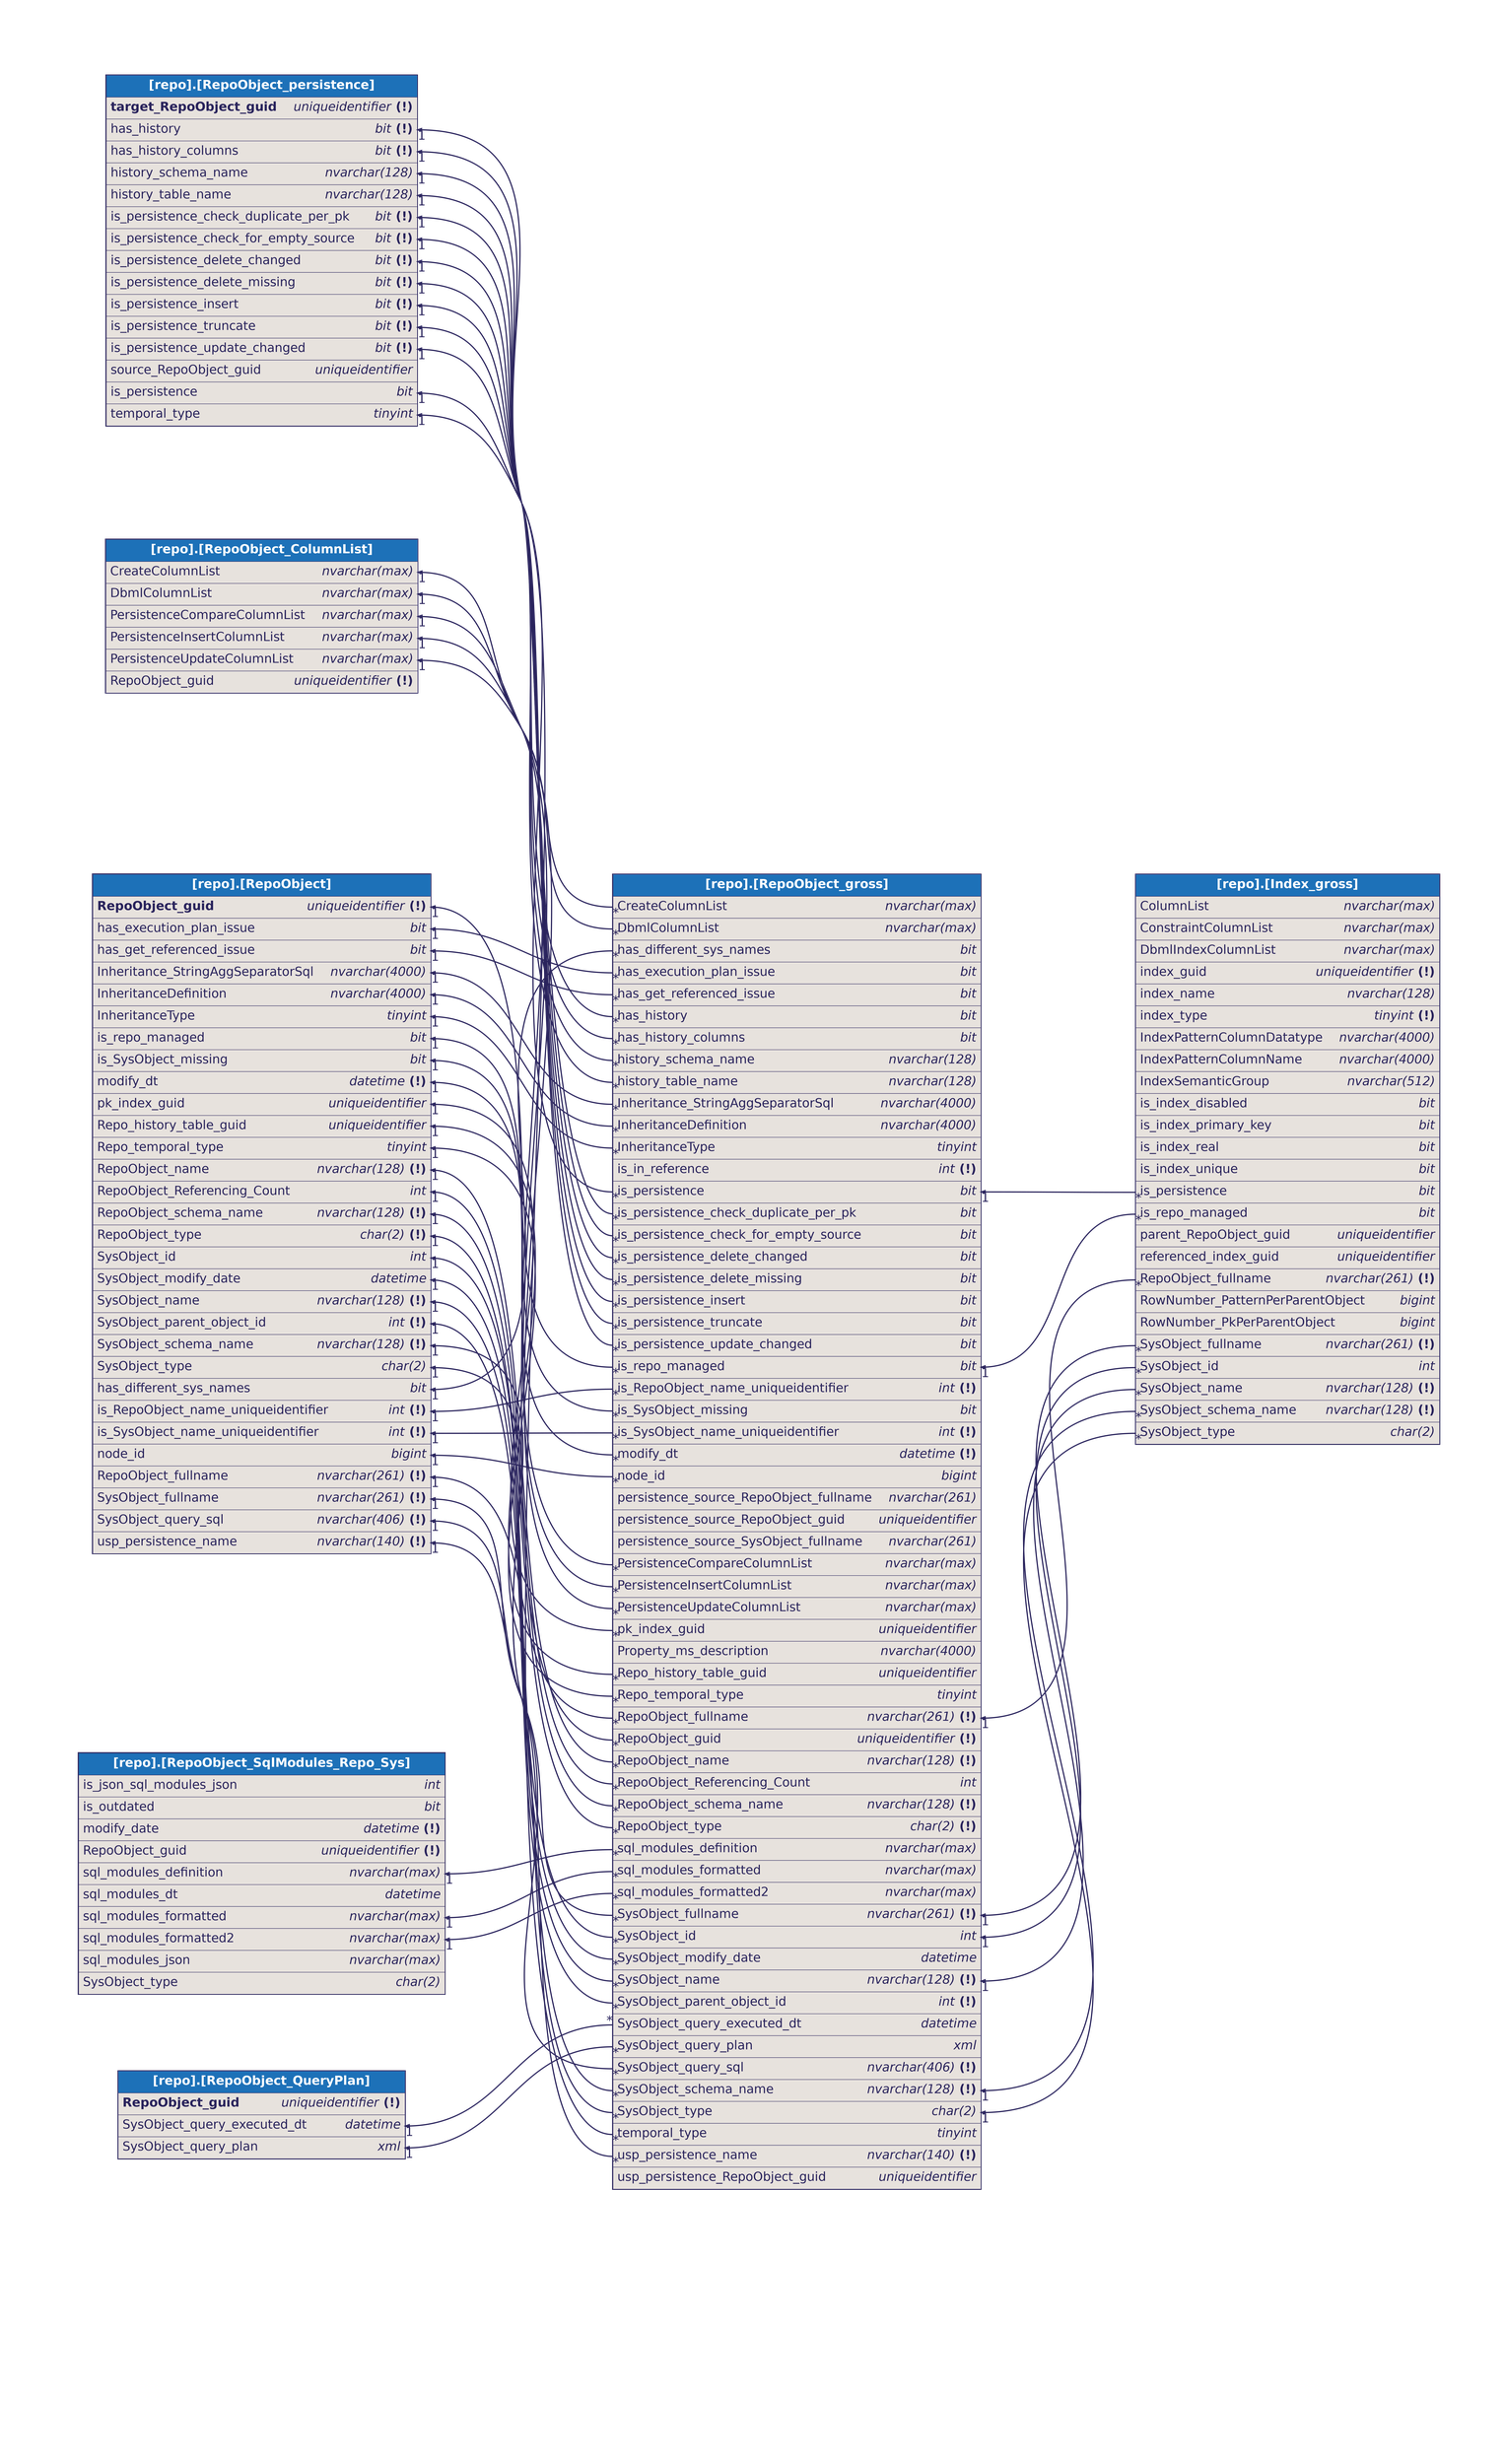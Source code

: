 digraph dbml {
      rankdir=RL;
      graph [fontname="helvetica", fontsize=32, fontcolor="#29235c", bgcolor="transparent"];
      node [penwidth=0, margin=0, fontname="helvetica", fontsize=32, fontcolor="#29235c"];
      edge [fontname="helvetica", fontsize=32, fontcolor="#29235c", color="#29235c"];

      
      
      
      "[repo].[Index_gross]" [id="[repo].[Index_gross]";label=<<TABLE BORDER="2" COLOR="#29235c" CELLBORDER="1" CELLSPACING="0" CELLPADDING="10" >
      <TR><TD PORT="f0" WIDTH="150" BGCOLOR="#1d71b8"><font color="#ffffff"><B>       [repo].[Index_gross]       </B></font></TD></TR>
<TR><TD ALIGN="left" PORT="f1" BGCOLOR="#e7e2dd">
      <TABLE CELLPADDING="0" CELLSPACING="0" BORDER="0">
        <TR>
          <TD ALIGN="LEFT">ColumnList<FONT>    </FONT></TD>
          <TD ALIGN="RIGHT"><font><i>nvarchar(max)</i></font></TD>
        </TR>
      </TABLE>
    </TD></TR>
<TR><TD ALIGN="left" PORT="f2" BGCOLOR="#e7e2dd">
      <TABLE CELLPADDING="0" CELLSPACING="0" BORDER="0">
        <TR>
          <TD ALIGN="LEFT">ConstraintColumnList<FONT>    </FONT></TD>
          <TD ALIGN="RIGHT"><font><i>nvarchar(max)</i></font></TD>
        </TR>
      </TABLE>
    </TD></TR>
<TR><TD ALIGN="left" PORT="f3" BGCOLOR="#e7e2dd">
      <TABLE CELLPADDING="0" CELLSPACING="0" BORDER="0">
        <TR>
          <TD ALIGN="LEFT">DbmlIndexColumnList<FONT>    </FONT></TD>
          <TD ALIGN="RIGHT"><font><i>nvarchar(max)</i></font></TD>
        </TR>
      </TABLE>
    </TD></TR>
<TR><TD ALIGN="left" PORT="f4" BGCOLOR="#e7e2dd">
      <TABLE CELLPADDING="0" CELLSPACING="0" BORDER="0">
        <TR>
          <TD ALIGN="LEFT">index_guid<FONT>    </FONT></TD>
          <TD ALIGN="RIGHT"><font><i>uniqueidentifier</i> <b>(!)</b></font></TD>
        </TR>
      </TABLE>
    </TD></TR>
<TR><TD ALIGN="left" PORT="f5" BGCOLOR="#e7e2dd">
      <TABLE CELLPADDING="0" CELLSPACING="0" BORDER="0">
        <TR>
          <TD ALIGN="LEFT">index_name<FONT>    </FONT></TD>
          <TD ALIGN="RIGHT"><font><i>nvarchar(128)</i></font></TD>
        </TR>
      </TABLE>
    </TD></TR>
<TR><TD ALIGN="left" PORT="f6" BGCOLOR="#e7e2dd">
      <TABLE CELLPADDING="0" CELLSPACING="0" BORDER="0">
        <TR>
          <TD ALIGN="LEFT">index_type<FONT>    </FONT></TD>
          <TD ALIGN="RIGHT"><font><i>tinyint</i> <b>(!)</b></font></TD>
        </TR>
      </TABLE>
    </TD></TR>
<TR><TD ALIGN="left" PORT="f7" BGCOLOR="#e7e2dd">
      <TABLE CELLPADDING="0" CELLSPACING="0" BORDER="0">
        <TR>
          <TD ALIGN="LEFT">IndexPatternColumnDatatype<FONT>    </FONT></TD>
          <TD ALIGN="RIGHT"><font><i>nvarchar(4000)</i></font></TD>
        </TR>
      </TABLE>
    </TD></TR>
<TR><TD ALIGN="left" PORT="f8" BGCOLOR="#e7e2dd">
      <TABLE CELLPADDING="0" CELLSPACING="0" BORDER="0">
        <TR>
          <TD ALIGN="LEFT">IndexPatternColumnName<FONT>    </FONT></TD>
          <TD ALIGN="RIGHT"><font><i>nvarchar(4000)</i></font></TD>
        </TR>
      </TABLE>
    </TD></TR>
<TR><TD ALIGN="left" PORT="f9" BGCOLOR="#e7e2dd">
      <TABLE CELLPADDING="0" CELLSPACING="0" BORDER="0">
        <TR>
          <TD ALIGN="LEFT">IndexSemanticGroup<FONT>    </FONT></TD>
          <TD ALIGN="RIGHT"><font><i>nvarchar(512)</i></font></TD>
        </TR>
      </TABLE>
    </TD></TR>
<TR><TD ALIGN="left" PORT="f10" BGCOLOR="#e7e2dd">
      <TABLE CELLPADDING="0" CELLSPACING="0" BORDER="0">
        <TR>
          <TD ALIGN="LEFT">is_index_disabled<FONT>    </FONT></TD>
          <TD ALIGN="RIGHT"><font><i>bit</i></font></TD>
        </TR>
      </TABLE>
    </TD></TR>
<TR><TD ALIGN="left" PORT="f11" BGCOLOR="#e7e2dd">
      <TABLE CELLPADDING="0" CELLSPACING="0" BORDER="0">
        <TR>
          <TD ALIGN="LEFT">is_index_primary_key<FONT>    </FONT></TD>
          <TD ALIGN="RIGHT"><font><i>bit</i></font></TD>
        </TR>
      </TABLE>
    </TD></TR>
<TR><TD ALIGN="left" PORT="f12" BGCOLOR="#e7e2dd">
      <TABLE CELLPADDING="0" CELLSPACING="0" BORDER="0">
        <TR>
          <TD ALIGN="LEFT">is_index_real<FONT>    </FONT></TD>
          <TD ALIGN="RIGHT"><font><i>bit</i></font></TD>
        </TR>
      </TABLE>
    </TD></TR>
<TR><TD ALIGN="left" PORT="f13" BGCOLOR="#e7e2dd">
      <TABLE CELLPADDING="0" CELLSPACING="0" BORDER="0">
        <TR>
          <TD ALIGN="LEFT">is_index_unique<FONT>    </FONT></TD>
          <TD ALIGN="RIGHT"><font><i>bit</i></font></TD>
        </TR>
      </TABLE>
    </TD></TR>
<TR><TD ALIGN="left" PORT="f14" BGCOLOR="#e7e2dd">
      <TABLE CELLPADDING="0" CELLSPACING="0" BORDER="0">
        <TR>
          <TD ALIGN="LEFT">is_persistence<FONT>    </FONT></TD>
          <TD ALIGN="RIGHT"><font><i>bit</i></font></TD>
        </TR>
      </TABLE>
    </TD></TR>
<TR><TD ALIGN="left" PORT="f15" BGCOLOR="#e7e2dd">
      <TABLE CELLPADDING="0" CELLSPACING="0" BORDER="0">
        <TR>
          <TD ALIGN="LEFT">is_repo_managed<FONT>    </FONT></TD>
          <TD ALIGN="RIGHT"><font><i>bit</i></font></TD>
        </TR>
      </TABLE>
    </TD></TR>
<TR><TD ALIGN="left" PORT="f16" BGCOLOR="#e7e2dd">
      <TABLE CELLPADDING="0" CELLSPACING="0" BORDER="0">
        <TR>
          <TD ALIGN="LEFT">parent_RepoObject_guid<FONT>    </FONT></TD>
          <TD ALIGN="RIGHT"><font><i>uniqueidentifier</i></font></TD>
        </TR>
      </TABLE>
    </TD></TR>
<TR><TD ALIGN="left" PORT="f17" BGCOLOR="#e7e2dd">
      <TABLE CELLPADDING="0" CELLSPACING="0" BORDER="0">
        <TR>
          <TD ALIGN="LEFT">referenced_index_guid<FONT>    </FONT></TD>
          <TD ALIGN="RIGHT"><font><i>uniqueidentifier</i></font></TD>
        </TR>
      </TABLE>
    </TD></TR>
<TR><TD ALIGN="left" PORT="f18" BGCOLOR="#e7e2dd">
      <TABLE CELLPADDING="0" CELLSPACING="0" BORDER="0">
        <TR>
          <TD ALIGN="LEFT">RepoObject_fullname<FONT>    </FONT></TD>
          <TD ALIGN="RIGHT"><font><i>nvarchar(261)</i> <b>(!)</b></font></TD>
        </TR>
      </TABLE>
    </TD></TR>
<TR><TD ALIGN="left" PORT="f19" BGCOLOR="#e7e2dd">
      <TABLE CELLPADDING="0" CELLSPACING="0" BORDER="0">
        <TR>
          <TD ALIGN="LEFT">RowNumber_PatternPerParentObject<FONT>    </FONT></TD>
          <TD ALIGN="RIGHT"><font><i>bigint</i></font></TD>
        </TR>
      </TABLE>
    </TD></TR>
<TR><TD ALIGN="left" PORT="f20" BGCOLOR="#e7e2dd">
      <TABLE CELLPADDING="0" CELLSPACING="0" BORDER="0">
        <TR>
          <TD ALIGN="LEFT">RowNumber_PkPerParentObject<FONT>    </FONT></TD>
          <TD ALIGN="RIGHT"><font><i>bigint</i></font></TD>
        </TR>
      </TABLE>
    </TD></TR>
<TR><TD ALIGN="left" PORT="f21" BGCOLOR="#e7e2dd">
      <TABLE CELLPADDING="0" CELLSPACING="0" BORDER="0">
        <TR>
          <TD ALIGN="LEFT">SysObject_fullname<FONT>    </FONT></TD>
          <TD ALIGN="RIGHT"><font><i>nvarchar(261)</i> <b>(!)</b></font></TD>
        </TR>
      </TABLE>
    </TD></TR>
<TR><TD ALIGN="left" PORT="f22" BGCOLOR="#e7e2dd">
      <TABLE CELLPADDING="0" CELLSPACING="0" BORDER="0">
        <TR>
          <TD ALIGN="LEFT">SysObject_id<FONT>    </FONT></TD>
          <TD ALIGN="RIGHT"><font><i>int</i></font></TD>
        </TR>
      </TABLE>
    </TD></TR>
<TR><TD ALIGN="left" PORT="f23" BGCOLOR="#e7e2dd">
      <TABLE CELLPADDING="0" CELLSPACING="0" BORDER="0">
        <TR>
          <TD ALIGN="LEFT">SysObject_name<FONT>    </FONT></TD>
          <TD ALIGN="RIGHT"><font><i>nvarchar(128)</i> <b>(!)</b></font></TD>
        </TR>
      </TABLE>
    </TD></TR>
<TR><TD ALIGN="left" PORT="f24" BGCOLOR="#e7e2dd">
      <TABLE CELLPADDING="0" CELLSPACING="0" BORDER="0">
        <TR>
          <TD ALIGN="LEFT">SysObject_schema_name<FONT>    </FONT></TD>
          <TD ALIGN="RIGHT"><font><i>nvarchar(128)</i> <b>(!)</b></font></TD>
        </TR>
      </TABLE>
    </TD></TR>
<TR><TD ALIGN="left" PORT="f25" BGCOLOR="#e7e2dd">
      <TABLE CELLPADDING="0" CELLSPACING="0" BORDER="0">
        <TR>
          <TD ALIGN="LEFT">SysObject_type<FONT>    </FONT></TD>
          <TD ALIGN="RIGHT"><font><i>char(2)</i></font></TD>
        </TR>
      </TABLE>
    </TD></TR>
    </TABLE>>];
"[repo].[RepoObject]" [id="[repo].[RepoObject]";label=<<TABLE BORDER="2" COLOR="#29235c" CELLBORDER="1" CELLSPACING="0" CELLPADDING="10" >
      <TR><TD PORT="f0" WIDTH="150" BGCOLOR="#1d71b8"><font color="#ffffff"><B>       [repo].[RepoObject]       </B></font></TD></TR>
<TR><TD ALIGN="left" PORT="f1" BGCOLOR="#e7e2dd">
      <TABLE CELLPADDING="0" CELLSPACING="0" BORDER="0">
        <TR>
          <TD ALIGN="LEFT"><b>RepoObject_guid</b><FONT>    </FONT></TD>
          <TD ALIGN="RIGHT"><font><i>uniqueidentifier</i> <b>(!)</b></font></TD>
        </TR>
      </TABLE>
    </TD></TR>
<TR><TD ALIGN="left" PORT="f2" BGCOLOR="#e7e2dd">
      <TABLE CELLPADDING="0" CELLSPACING="0" BORDER="0">
        <TR>
          <TD ALIGN="LEFT">has_execution_plan_issue<FONT>    </FONT></TD>
          <TD ALIGN="RIGHT"><font><i>bit</i></font></TD>
        </TR>
      </TABLE>
    </TD></TR>
<TR><TD ALIGN="left" PORT="f3" BGCOLOR="#e7e2dd">
      <TABLE CELLPADDING="0" CELLSPACING="0" BORDER="0">
        <TR>
          <TD ALIGN="LEFT">has_get_referenced_issue<FONT>    </FONT></TD>
          <TD ALIGN="RIGHT"><font><i>bit</i></font></TD>
        </TR>
      </TABLE>
    </TD></TR>
<TR><TD ALIGN="left" PORT="f4" BGCOLOR="#e7e2dd">
      <TABLE CELLPADDING="0" CELLSPACING="0" BORDER="0">
        <TR>
          <TD ALIGN="LEFT">Inheritance_StringAggSeparatorSql<FONT>    </FONT></TD>
          <TD ALIGN="RIGHT"><font><i>nvarchar(4000)</i></font></TD>
        </TR>
      </TABLE>
    </TD></TR>
<TR><TD ALIGN="left" PORT="f5" BGCOLOR="#e7e2dd">
      <TABLE CELLPADDING="0" CELLSPACING="0" BORDER="0">
        <TR>
          <TD ALIGN="LEFT">InheritanceDefinition<FONT>    </FONT></TD>
          <TD ALIGN="RIGHT"><font><i>nvarchar(4000)</i></font></TD>
        </TR>
      </TABLE>
    </TD></TR>
<TR><TD ALIGN="left" PORT="f6" BGCOLOR="#e7e2dd">
      <TABLE CELLPADDING="0" CELLSPACING="0" BORDER="0">
        <TR>
          <TD ALIGN="LEFT">InheritanceType<FONT>    </FONT></TD>
          <TD ALIGN="RIGHT"><font><i>tinyint</i></font></TD>
        </TR>
      </TABLE>
    </TD></TR>
<TR><TD ALIGN="left" PORT="f7" BGCOLOR="#e7e2dd">
      <TABLE CELLPADDING="0" CELLSPACING="0" BORDER="0">
        <TR>
          <TD ALIGN="LEFT">is_repo_managed<FONT>    </FONT></TD>
          <TD ALIGN="RIGHT"><font><i>bit</i></font></TD>
        </TR>
      </TABLE>
    </TD></TR>
<TR><TD ALIGN="left" PORT="f8" BGCOLOR="#e7e2dd">
      <TABLE CELLPADDING="0" CELLSPACING="0" BORDER="0">
        <TR>
          <TD ALIGN="LEFT">is_SysObject_missing<FONT>    </FONT></TD>
          <TD ALIGN="RIGHT"><font><i>bit</i></font></TD>
        </TR>
      </TABLE>
    </TD></TR>
<TR><TD ALIGN="left" PORT="f9" BGCOLOR="#e7e2dd">
      <TABLE CELLPADDING="0" CELLSPACING="0" BORDER="0">
        <TR>
          <TD ALIGN="LEFT">modify_dt<FONT>    </FONT></TD>
          <TD ALIGN="RIGHT"><font><i>datetime</i> <b>(!)</b></font></TD>
        </TR>
      </TABLE>
    </TD></TR>
<TR><TD ALIGN="left" PORT="f10" BGCOLOR="#e7e2dd">
      <TABLE CELLPADDING="0" CELLSPACING="0" BORDER="0">
        <TR>
          <TD ALIGN="LEFT">pk_index_guid<FONT>    </FONT></TD>
          <TD ALIGN="RIGHT"><font><i>uniqueidentifier</i></font></TD>
        </TR>
      </TABLE>
    </TD></TR>
<TR><TD ALIGN="left" PORT="f11" BGCOLOR="#e7e2dd">
      <TABLE CELLPADDING="0" CELLSPACING="0" BORDER="0">
        <TR>
          <TD ALIGN="LEFT">Repo_history_table_guid<FONT>    </FONT></TD>
          <TD ALIGN="RIGHT"><font><i>uniqueidentifier</i></font></TD>
        </TR>
      </TABLE>
    </TD></TR>
<TR><TD ALIGN="left" PORT="f12" BGCOLOR="#e7e2dd">
      <TABLE CELLPADDING="0" CELLSPACING="0" BORDER="0">
        <TR>
          <TD ALIGN="LEFT">Repo_temporal_type<FONT>    </FONT></TD>
          <TD ALIGN="RIGHT"><font><i>tinyint</i></font></TD>
        </TR>
      </TABLE>
    </TD></TR>
<TR><TD ALIGN="left" PORT="f13" BGCOLOR="#e7e2dd">
      <TABLE CELLPADDING="0" CELLSPACING="0" BORDER="0">
        <TR>
          <TD ALIGN="LEFT">RepoObject_name<FONT>    </FONT></TD>
          <TD ALIGN="RIGHT"><font><i>nvarchar(128)</i> <b>(!)</b></font></TD>
        </TR>
      </TABLE>
    </TD></TR>
<TR><TD ALIGN="left" PORT="f14" BGCOLOR="#e7e2dd">
      <TABLE CELLPADDING="0" CELLSPACING="0" BORDER="0">
        <TR>
          <TD ALIGN="LEFT">RepoObject_Referencing_Count<FONT>    </FONT></TD>
          <TD ALIGN="RIGHT"><font><i>int</i></font></TD>
        </TR>
      </TABLE>
    </TD></TR>
<TR><TD ALIGN="left" PORT="f15" BGCOLOR="#e7e2dd">
      <TABLE CELLPADDING="0" CELLSPACING="0" BORDER="0">
        <TR>
          <TD ALIGN="LEFT">RepoObject_schema_name<FONT>    </FONT></TD>
          <TD ALIGN="RIGHT"><font><i>nvarchar(128)</i> <b>(!)</b></font></TD>
        </TR>
      </TABLE>
    </TD></TR>
<TR><TD ALIGN="left" PORT="f16" BGCOLOR="#e7e2dd">
      <TABLE CELLPADDING="0" CELLSPACING="0" BORDER="0">
        <TR>
          <TD ALIGN="LEFT">RepoObject_type<FONT>    </FONT></TD>
          <TD ALIGN="RIGHT"><font><i>char(2)</i> <b>(!)</b></font></TD>
        </TR>
      </TABLE>
    </TD></TR>
<TR><TD ALIGN="left" PORT="f17" BGCOLOR="#e7e2dd">
      <TABLE CELLPADDING="0" CELLSPACING="0" BORDER="0">
        <TR>
          <TD ALIGN="LEFT">SysObject_id<FONT>    </FONT></TD>
          <TD ALIGN="RIGHT"><font><i>int</i></font></TD>
        </TR>
      </TABLE>
    </TD></TR>
<TR><TD ALIGN="left" PORT="f18" BGCOLOR="#e7e2dd">
      <TABLE CELLPADDING="0" CELLSPACING="0" BORDER="0">
        <TR>
          <TD ALIGN="LEFT">SysObject_modify_date<FONT>    </FONT></TD>
          <TD ALIGN="RIGHT"><font><i>datetime</i></font></TD>
        </TR>
      </TABLE>
    </TD></TR>
<TR><TD ALIGN="left" PORT="f19" BGCOLOR="#e7e2dd">
      <TABLE CELLPADDING="0" CELLSPACING="0" BORDER="0">
        <TR>
          <TD ALIGN="LEFT">SysObject_name<FONT>    </FONT></TD>
          <TD ALIGN="RIGHT"><font><i>nvarchar(128)</i> <b>(!)</b></font></TD>
        </TR>
      </TABLE>
    </TD></TR>
<TR><TD ALIGN="left" PORT="f20" BGCOLOR="#e7e2dd">
      <TABLE CELLPADDING="0" CELLSPACING="0" BORDER="0">
        <TR>
          <TD ALIGN="LEFT">SysObject_parent_object_id<FONT>    </FONT></TD>
          <TD ALIGN="RIGHT"><font><i>int</i> <b>(!)</b></font></TD>
        </TR>
      </TABLE>
    </TD></TR>
<TR><TD ALIGN="left" PORT="f21" BGCOLOR="#e7e2dd">
      <TABLE CELLPADDING="0" CELLSPACING="0" BORDER="0">
        <TR>
          <TD ALIGN="LEFT">SysObject_schema_name<FONT>    </FONT></TD>
          <TD ALIGN="RIGHT"><font><i>nvarchar(128)</i> <b>(!)</b></font></TD>
        </TR>
      </TABLE>
    </TD></TR>
<TR><TD ALIGN="left" PORT="f22" BGCOLOR="#e7e2dd">
      <TABLE CELLPADDING="0" CELLSPACING="0" BORDER="0">
        <TR>
          <TD ALIGN="LEFT">SysObject_type<FONT>    </FONT></TD>
          <TD ALIGN="RIGHT"><font><i>char(2)</i></font></TD>
        </TR>
      </TABLE>
    </TD></TR>
<TR><TD ALIGN="left" PORT="f23" BGCOLOR="#e7e2dd">
      <TABLE CELLPADDING="0" CELLSPACING="0" BORDER="0">
        <TR>
          <TD ALIGN="LEFT">has_different_sys_names<FONT>    </FONT></TD>
          <TD ALIGN="RIGHT"><font><i>bit</i></font></TD>
        </TR>
      </TABLE>
    </TD></TR>
<TR><TD ALIGN="left" PORT="f24" BGCOLOR="#e7e2dd">
      <TABLE CELLPADDING="0" CELLSPACING="0" BORDER="0">
        <TR>
          <TD ALIGN="LEFT">is_RepoObject_name_uniqueidentifier<FONT>    </FONT></TD>
          <TD ALIGN="RIGHT"><font><i>int</i> <b>(!)</b></font></TD>
        </TR>
      </TABLE>
    </TD></TR>
<TR><TD ALIGN="left" PORT="f25" BGCOLOR="#e7e2dd">
      <TABLE CELLPADDING="0" CELLSPACING="0" BORDER="0">
        <TR>
          <TD ALIGN="LEFT">is_SysObject_name_uniqueidentifier<FONT>    </FONT></TD>
          <TD ALIGN="RIGHT"><font><i>int</i> <b>(!)</b></font></TD>
        </TR>
      </TABLE>
    </TD></TR>
<TR><TD ALIGN="left" PORT="f26" BGCOLOR="#e7e2dd">
      <TABLE CELLPADDING="0" CELLSPACING="0" BORDER="0">
        <TR>
          <TD ALIGN="LEFT">node_id<FONT>    </FONT></TD>
          <TD ALIGN="RIGHT"><font><i>bigint</i></font></TD>
        </TR>
      </TABLE>
    </TD></TR>
<TR><TD ALIGN="left" PORT="f27" BGCOLOR="#e7e2dd">
      <TABLE CELLPADDING="0" CELLSPACING="0" BORDER="0">
        <TR>
          <TD ALIGN="LEFT">RepoObject_fullname<FONT>    </FONT></TD>
          <TD ALIGN="RIGHT"><font><i>nvarchar(261)</i> <b>(!)</b></font></TD>
        </TR>
      </TABLE>
    </TD></TR>
<TR><TD ALIGN="left" PORT="f28" BGCOLOR="#e7e2dd">
      <TABLE CELLPADDING="0" CELLSPACING="0" BORDER="0">
        <TR>
          <TD ALIGN="LEFT">SysObject_fullname<FONT>    </FONT></TD>
          <TD ALIGN="RIGHT"><font><i>nvarchar(261)</i> <b>(!)</b></font></TD>
        </TR>
      </TABLE>
    </TD></TR>
<TR><TD ALIGN="left" PORT="f29" BGCOLOR="#e7e2dd">
      <TABLE CELLPADDING="0" CELLSPACING="0" BORDER="0">
        <TR>
          <TD ALIGN="LEFT">SysObject_query_sql<FONT>    </FONT></TD>
          <TD ALIGN="RIGHT"><font><i>nvarchar(406)</i> <b>(!)</b></font></TD>
        </TR>
      </TABLE>
    </TD></TR>
<TR><TD ALIGN="left" PORT="f30" BGCOLOR="#e7e2dd">
      <TABLE CELLPADDING="0" CELLSPACING="0" BORDER="0">
        <TR>
          <TD ALIGN="LEFT">usp_persistence_name<FONT>    </FONT></TD>
          <TD ALIGN="RIGHT"><font><i>nvarchar(140)</i> <b>(!)</b></font></TD>
        </TR>
      </TABLE>
    </TD></TR>
    </TABLE>>];
"[repo].[RepoObject_ColumnList]" [id="[repo].[RepoObject_ColumnList]";label=<<TABLE BORDER="2" COLOR="#29235c" CELLBORDER="1" CELLSPACING="0" CELLPADDING="10" >
      <TR><TD PORT="f0" WIDTH="150" BGCOLOR="#1d71b8"><font color="#ffffff"><B>       [repo].[RepoObject_ColumnList]       </B></font></TD></TR>
<TR><TD ALIGN="left" PORT="f1" BGCOLOR="#e7e2dd">
      <TABLE CELLPADDING="0" CELLSPACING="0" BORDER="0">
        <TR>
          <TD ALIGN="LEFT">CreateColumnList<FONT>    </FONT></TD>
          <TD ALIGN="RIGHT"><font><i>nvarchar(max)</i></font></TD>
        </TR>
      </TABLE>
    </TD></TR>
<TR><TD ALIGN="left" PORT="f2" BGCOLOR="#e7e2dd">
      <TABLE CELLPADDING="0" CELLSPACING="0" BORDER="0">
        <TR>
          <TD ALIGN="LEFT">DbmlColumnList<FONT>    </FONT></TD>
          <TD ALIGN="RIGHT"><font><i>nvarchar(max)</i></font></TD>
        </TR>
      </TABLE>
    </TD></TR>
<TR><TD ALIGN="left" PORT="f3" BGCOLOR="#e7e2dd">
      <TABLE CELLPADDING="0" CELLSPACING="0" BORDER="0">
        <TR>
          <TD ALIGN="LEFT">PersistenceCompareColumnList<FONT>    </FONT></TD>
          <TD ALIGN="RIGHT"><font><i>nvarchar(max)</i></font></TD>
        </TR>
      </TABLE>
    </TD></TR>
<TR><TD ALIGN="left" PORT="f4" BGCOLOR="#e7e2dd">
      <TABLE CELLPADDING="0" CELLSPACING="0" BORDER="0">
        <TR>
          <TD ALIGN="LEFT">PersistenceInsertColumnList<FONT>    </FONT></TD>
          <TD ALIGN="RIGHT"><font><i>nvarchar(max)</i></font></TD>
        </TR>
      </TABLE>
    </TD></TR>
<TR><TD ALIGN="left" PORT="f5" BGCOLOR="#e7e2dd">
      <TABLE CELLPADDING="0" CELLSPACING="0" BORDER="0">
        <TR>
          <TD ALIGN="LEFT">PersistenceUpdateColumnList<FONT>    </FONT></TD>
          <TD ALIGN="RIGHT"><font><i>nvarchar(max)</i></font></TD>
        </TR>
      </TABLE>
    </TD></TR>
<TR><TD ALIGN="left" PORT="f6" BGCOLOR="#e7e2dd">
      <TABLE CELLPADDING="0" CELLSPACING="0" BORDER="0">
        <TR>
          <TD ALIGN="LEFT">RepoObject_guid<FONT>    </FONT></TD>
          <TD ALIGN="RIGHT"><font><i>uniqueidentifier</i> <b>(!)</b></font></TD>
        </TR>
      </TABLE>
    </TD></TR>
    </TABLE>>];
"[repo].[RepoObject_gross]" [id="[repo].[RepoObject_gross]";label=<<TABLE BORDER="2" COLOR="#29235c" CELLBORDER="1" CELLSPACING="0" CELLPADDING="10" >
      <TR><TD PORT="f0" WIDTH="150" BGCOLOR="#1d71b8"><font color="#ffffff"><B>       [repo].[RepoObject_gross]       </B></font></TD></TR>
<TR><TD ALIGN="left" PORT="f1" BGCOLOR="#e7e2dd">
      <TABLE CELLPADDING="0" CELLSPACING="0" BORDER="0">
        <TR>
          <TD ALIGN="LEFT">CreateColumnList<FONT>    </FONT></TD>
          <TD ALIGN="RIGHT"><font><i>nvarchar(max)</i></font></TD>
        </TR>
      </TABLE>
    </TD></TR>
<TR><TD ALIGN="left" PORT="f2" BGCOLOR="#e7e2dd">
      <TABLE CELLPADDING="0" CELLSPACING="0" BORDER="0">
        <TR>
          <TD ALIGN="LEFT">DbmlColumnList<FONT>    </FONT></TD>
          <TD ALIGN="RIGHT"><font><i>nvarchar(max)</i></font></TD>
        </TR>
      </TABLE>
    </TD></TR>
<TR><TD ALIGN="left" PORT="f3" BGCOLOR="#e7e2dd">
      <TABLE CELLPADDING="0" CELLSPACING="0" BORDER="0">
        <TR>
          <TD ALIGN="LEFT">has_different_sys_names<FONT>    </FONT></TD>
          <TD ALIGN="RIGHT"><font><i>bit</i></font></TD>
        </TR>
      </TABLE>
    </TD></TR>
<TR><TD ALIGN="left" PORT="f4" BGCOLOR="#e7e2dd">
      <TABLE CELLPADDING="0" CELLSPACING="0" BORDER="0">
        <TR>
          <TD ALIGN="LEFT">has_execution_plan_issue<FONT>    </FONT></TD>
          <TD ALIGN="RIGHT"><font><i>bit</i></font></TD>
        </TR>
      </TABLE>
    </TD></TR>
<TR><TD ALIGN="left" PORT="f5" BGCOLOR="#e7e2dd">
      <TABLE CELLPADDING="0" CELLSPACING="0" BORDER="0">
        <TR>
          <TD ALIGN="LEFT">has_get_referenced_issue<FONT>    </FONT></TD>
          <TD ALIGN="RIGHT"><font><i>bit</i></font></TD>
        </TR>
      </TABLE>
    </TD></TR>
<TR><TD ALIGN="left" PORT="f6" BGCOLOR="#e7e2dd">
      <TABLE CELLPADDING="0" CELLSPACING="0" BORDER="0">
        <TR>
          <TD ALIGN="LEFT">has_history<FONT>    </FONT></TD>
          <TD ALIGN="RIGHT"><font><i>bit</i></font></TD>
        </TR>
      </TABLE>
    </TD></TR>
<TR><TD ALIGN="left" PORT="f7" BGCOLOR="#e7e2dd">
      <TABLE CELLPADDING="0" CELLSPACING="0" BORDER="0">
        <TR>
          <TD ALIGN="LEFT">has_history_columns<FONT>    </FONT></TD>
          <TD ALIGN="RIGHT"><font><i>bit</i></font></TD>
        </TR>
      </TABLE>
    </TD></TR>
<TR><TD ALIGN="left" PORT="f8" BGCOLOR="#e7e2dd">
      <TABLE CELLPADDING="0" CELLSPACING="0" BORDER="0">
        <TR>
          <TD ALIGN="LEFT">history_schema_name<FONT>    </FONT></TD>
          <TD ALIGN="RIGHT"><font><i>nvarchar(128)</i></font></TD>
        </TR>
      </TABLE>
    </TD></TR>
<TR><TD ALIGN="left" PORT="f9" BGCOLOR="#e7e2dd">
      <TABLE CELLPADDING="0" CELLSPACING="0" BORDER="0">
        <TR>
          <TD ALIGN="LEFT">history_table_name<FONT>    </FONT></TD>
          <TD ALIGN="RIGHT"><font><i>nvarchar(128)</i></font></TD>
        </TR>
      </TABLE>
    </TD></TR>
<TR><TD ALIGN="left" PORT="f10" BGCOLOR="#e7e2dd">
      <TABLE CELLPADDING="0" CELLSPACING="0" BORDER="0">
        <TR>
          <TD ALIGN="LEFT">Inheritance_StringAggSeparatorSql<FONT>    </FONT></TD>
          <TD ALIGN="RIGHT"><font><i>nvarchar(4000)</i></font></TD>
        </TR>
      </TABLE>
    </TD></TR>
<TR><TD ALIGN="left" PORT="f11" BGCOLOR="#e7e2dd">
      <TABLE CELLPADDING="0" CELLSPACING="0" BORDER="0">
        <TR>
          <TD ALIGN="LEFT">InheritanceDefinition<FONT>    </FONT></TD>
          <TD ALIGN="RIGHT"><font><i>nvarchar(4000)</i></font></TD>
        </TR>
      </TABLE>
    </TD></TR>
<TR><TD ALIGN="left" PORT="f12" BGCOLOR="#e7e2dd">
      <TABLE CELLPADDING="0" CELLSPACING="0" BORDER="0">
        <TR>
          <TD ALIGN="LEFT">InheritanceType<FONT>    </FONT></TD>
          <TD ALIGN="RIGHT"><font><i>tinyint</i></font></TD>
        </TR>
      </TABLE>
    </TD></TR>
<TR><TD ALIGN="left" PORT="f13" BGCOLOR="#e7e2dd">
      <TABLE CELLPADDING="0" CELLSPACING="0" BORDER="0">
        <TR>
          <TD ALIGN="LEFT">is_in_reference<FONT>    </FONT></TD>
          <TD ALIGN="RIGHT"><font><i>int</i> <b>(!)</b></font></TD>
        </TR>
      </TABLE>
    </TD></TR>
<TR><TD ALIGN="left" PORT="f14" BGCOLOR="#e7e2dd">
      <TABLE CELLPADDING="0" CELLSPACING="0" BORDER="0">
        <TR>
          <TD ALIGN="LEFT">is_persistence<FONT>    </FONT></TD>
          <TD ALIGN="RIGHT"><font><i>bit</i></font></TD>
        </TR>
      </TABLE>
    </TD></TR>
<TR><TD ALIGN="left" PORT="f15" BGCOLOR="#e7e2dd">
      <TABLE CELLPADDING="0" CELLSPACING="0" BORDER="0">
        <TR>
          <TD ALIGN="LEFT">is_persistence_check_duplicate_per_pk<FONT>    </FONT></TD>
          <TD ALIGN="RIGHT"><font><i>bit</i></font></TD>
        </TR>
      </TABLE>
    </TD></TR>
<TR><TD ALIGN="left" PORT="f16" BGCOLOR="#e7e2dd">
      <TABLE CELLPADDING="0" CELLSPACING="0" BORDER="0">
        <TR>
          <TD ALIGN="LEFT">is_persistence_check_for_empty_source<FONT>    </FONT></TD>
          <TD ALIGN="RIGHT"><font><i>bit</i></font></TD>
        </TR>
      </TABLE>
    </TD></TR>
<TR><TD ALIGN="left" PORT="f17" BGCOLOR="#e7e2dd">
      <TABLE CELLPADDING="0" CELLSPACING="0" BORDER="0">
        <TR>
          <TD ALIGN="LEFT">is_persistence_delete_changed<FONT>    </FONT></TD>
          <TD ALIGN="RIGHT"><font><i>bit</i></font></TD>
        </TR>
      </TABLE>
    </TD></TR>
<TR><TD ALIGN="left" PORT="f18" BGCOLOR="#e7e2dd">
      <TABLE CELLPADDING="0" CELLSPACING="0" BORDER="0">
        <TR>
          <TD ALIGN="LEFT">is_persistence_delete_missing<FONT>    </FONT></TD>
          <TD ALIGN="RIGHT"><font><i>bit</i></font></TD>
        </TR>
      </TABLE>
    </TD></TR>
<TR><TD ALIGN="left" PORT="f19" BGCOLOR="#e7e2dd">
      <TABLE CELLPADDING="0" CELLSPACING="0" BORDER="0">
        <TR>
          <TD ALIGN="LEFT">is_persistence_insert<FONT>    </FONT></TD>
          <TD ALIGN="RIGHT"><font><i>bit</i></font></TD>
        </TR>
      </TABLE>
    </TD></TR>
<TR><TD ALIGN="left" PORT="f20" BGCOLOR="#e7e2dd">
      <TABLE CELLPADDING="0" CELLSPACING="0" BORDER="0">
        <TR>
          <TD ALIGN="LEFT">is_persistence_truncate<FONT>    </FONT></TD>
          <TD ALIGN="RIGHT"><font><i>bit</i></font></TD>
        </TR>
      </TABLE>
    </TD></TR>
<TR><TD ALIGN="left" PORT="f21" BGCOLOR="#e7e2dd">
      <TABLE CELLPADDING="0" CELLSPACING="0" BORDER="0">
        <TR>
          <TD ALIGN="LEFT">is_persistence_update_changed<FONT>    </FONT></TD>
          <TD ALIGN="RIGHT"><font><i>bit</i></font></TD>
        </TR>
      </TABLE>
    </TD></TR>
<TR><TD ALIGN="left" PORT="f22" BGCOLOR="#e7e2dd">
      <TABLE CELLPADDING="0" CELLSPACING="0" BORDER="0">
        <TR>
          <TD ALIGN="LEFT">is_repo_managed<FONT>    </FONT></TD>
          <TD ALIGN="RIGHT"><font><i>bit</i></font></TD>
        </TR>
      </TABLE>
    </TD></TR>
<TR><TD ALIGN="left" PORT="f23" BGCOLOR="#e7e2dd">
      <TABLE CELLPADDING="0" CELLSPACING="0" BORDER="0">
        <TR>
          <TD ALIGN="LEFT">is_RepoObject_name_uniqueidentifier<FONT>    </FONT></TD>
          <TD ALIGN="RIGHT"><font><i>int</i> <b>(!)</b></font></TD>
        </TR>
      </TABLE>
    </TD></TR>
<TR><TD ALIGN="left" PORT="f24" BGCOLOR="#e7e2dd">
      <TABLE CELLPADDING="0" CELLSPACING="0" BORDER="0">
        <TR>
          <TD ALIGN="LEFT">is_SysObject_missing<FONT>    </FONT></TD>
          <TD ALIGN="RIGHT"><font><i>bit</i></font></TD>
        </TR>
      </TABLE>
    </TD></TR>
<TR><TD ALIGN="left" PORT="f25" BGCOLOR="#e7e2dd">
      <TABLE CELLPADDING="0" CELLSPACING="0" BORDER="0">
        <TR>
          <TD ALIGN="LEFT">is_SysObject_name_uniqueidentifier<FONT>    </FONT></TD>
          <TD ALIGN="RIGHT"><font><i>int</i> <b>(!)</b></font></TD>
        </TR>
      </TABLE>
    </TD></TR>
<TR><TD ALIGN="left" PORT="f26" BGCOLOR="#e7e2dd">
      <TABLE CELLPADDING="0" CELLSPACING="0" BORDER="0">
        <TR>
          <TD ALIGN="LEFT">modify_dt<FONT>    </FONT></TD>
          <TD ALIGN="RIGHT"><font><i>datetime</i> <b>(!)</b></font></TD>
        </TR>
      </TABLE>
    </TD></TR>
<TR><TD ALIGN="left" PORT="f27" BGCOLOR="#e7e2dd">
      <TABLE CELLPADDING="0" CELLSPACING="0" BORDER="0">
        <TR>
          <TD ALIGN="LEFT">node_id<FONT>    </FONT></TD>
          <TD ALIGN="RIGHT"><font><i>bigint</i></font></TD>
        </TR>
      </TABLE>
    </TD></TR>
<TR><TD ALIGN="left" PORT="f28" BGCOLOR="#e7e2dd">
      <TABLE CELLPADDING="0" CELLSPACING="0" BORDER="0">
        <TR>
          <TD ALIGN="LEFT">persistence_source_RepoObject_fullname<FONT>    </FONT></TD>
          <TD ALIGN="RIGHT"><font><i>nvarchar(261)</i></font></TD>
        </TR>
      </TABLE>
    </TD></TR>
<TR><TD ALIGN="left" PORT="f29" BGCOLOR="#e7e2dd">
      <TABLE CELLPADDING="0" CELLSPACING="0" BORDER="0">
        <TR>
          <TD ALIGN="LEFT">persistence_source_RepoObject_guid<FONT>    </FONT></TD>
          <TD ALIGN="RIGHT"><font><i>uniqueidentifier</i></font></TD>
        </TR>
      </TABLE>
    </TD></TR>
<TR><TD ALIGN="left" PORT="f30" BGCOLOR="#e7e2dd">
      <TABLE CELLPADDING="0" CELLSPACING="0" BORDER="0">
        <TR>
          <TD ALIGN="LEFT">persistence_source_SysObject_fullname<FONT>    </FONT></TD>
          <TD ALIGN="RIGHT"><font><i>nvarchar(261)</i></font></TD>
        </TR>
      </TABLE>
    </TD></TR>
<TR><TD ALIGN="left" PORT="f31" BGCOLOR="#e7e2dd">
      <TABLE CELLPADDING="0" CELLSPACING="0" BORDER="0">
        <TR>
          <TD ALIGN="LEFT">PersistenceCompareColumnList<FONT>    </FONT></TD>
          <TD ALIGN="RIGHT"><font><i>nvarchar(max)</i></font></TD>
        </TR>
      </TABLE>
    </TD></TR>
<TR><TD ALIGN="left" PORT="f32" BGCOLOR="#e7e2dd">
      <TABLE CELLPADDING="0" CELLSPACING="0" BORDER="0">
        <TR>
          <TD ALIGN="LEFT">PersistenceInsertColumnList<FONT>    </FONT></TD>
          <TD ALIGN="RIGHT"><font><i>nvarchar(max)</i></font></TD>
        </TR>
      </TABLE>
    </TD></TR>
<TR><TD ALIGN="left" PORT="f33" BGCOLOR="#e7e2dd">
      <TABLE CELLPADDING="0" CELLSPACING="0" BORDER="0">
        <TR>
          <TD ALIGN="LEFT">PersistenceUpdateColumnList<FONT>    </FONT></TD>
          <TD ALIGN="RIGHT"><font><i>nvarchar(max)</i></font></TD>
        </TR>
      </TABLE>
    </TD></TR>
<TR><TD ALIGN="left" PORT="f34" BGCOLOR="#e7e2dd">
      <TABLE CELLPADDING="0" CELLSPACING="0" BORDER="0">
        <TR>
          <TD ALIGN="LEFT">pk_index_guid<FONT>    </FONT></TD>
          <TD ALIGN="RIGHT"><font><i>uniqueidentifier</i></font></TD>
        </TR>
      </TABLE>
    </TD></TR>
<TR><TD ALIGN="left" PORT="f35" BGCOLOR="#e7e2dd">
      <TABLE CELLPADDING="0" CELLSPACING="0" BORDER="0">
        <TR>
          <TD ALIGN="LEFT">Property_ms_description<FONT>    </FONT></TD>
          <TD ALIGN="RIGHT"><font><i>nvarchar(4000)</i></font></TD>
        </TR>
      </TABLE>
    </TD></TR>
<TR><TD ALIGN="left" PORT="f36" BGCOLOR="#e7e2dd">
      <TABLE CELLPADDING="0" CELLSPACING="0" BORDER="0">
        <TR>
          <TD ALIGN="LEFT">Repo_history_table_guid<FONT>    </FONT></TD>
          <TD ALIGN="RIGHT"><font><i>uniqueidentifier</i></font></TD>
        </TR>
      </TABLE>
    </TD></TR>
<TR><TD ALIGN="left" PORT="f37" BGCOLOR="#e7e2dd">
      <TABLE CELLPADDING="0" CELLSPACING="0" BORDER="0">
        <TR>
          <TD ALIGN="LEFT">Repo_temporal_type<FONT>    </FONT></TD>
          <TD ALIGN="RIGHT"><font><i>tinyint</i></font></TD>
        </TR>
      </TABLE>
    </TD></TR>
<TR><TD ALIGN="left" PORT="f38" BGCOLOR="#e7e2dd">
      <TABLE CELLPADDING="0" CELLSPACING="0" BORDER="0">
        <TR>
          <TD ALIGN="LEFT">RepoObject_fullname<FONT>    </FONT></TD>
          <TD ALIGN="RIGHT"><font><i>nvarchar(261)</i> <b>(!)</b></font></TD>
        </TR>
      </TABLE>
    </TD></TR>
<TR><TD ALIGN="left" PORT="f39" BGCOLOR="#e7e2dd">
      <TABLE CELLPADDING="0" CELLSPACING="0" BORDER="0">
        <TR>
          <TD ALIGN="LEFT">RepoObject_guid<FONT>    </FONT></TD>
          <TD ALIGN="RIGHT"><font><i>uniqueidentifier</i> <b>(!)</b></font></TD>
        </TR>
      </TABLE>
    </TD></TR>
<TR><TD ALIGN="left" PORT="f40" BGCOLOR="#e7e2dd">
      <TABLE CELLPADDING="0" CELLSPACING="0" BORDER="0">
        <TR>
          <TD ALIGN="LEFT">RepoObject_name<FONT>    </FONT></TD>
          <TD ALIGN="RIGHT"><font><i>nvarchar(128)</i> <b>(!)</b></font></TD>
        </TR>
      </TABLE>
    </TD></TR>
<TR><TD ALIGN="left" PORT="f41" BGCOLOR="#e7e2dd">
      <TABLE CELLPADDING="0" CELLSPACING="0" BORDER="0">
        <TR>
          <TD ALIGN="LEFT">RepoObject_Referencing_Count<FONT>    </FONT></TD>
          <TD ALIGN="RIGHT"><font><i>int</i></font></TD>
        </TR>
      </TABLE>
    </TD></TR>
<TR><TD ALIGN="left" PORT="f42" BGCOLOR="#e7e2dd">
      <TABLE CELLPADDING="0" CELLSPACING="0" BORDER="0">
        <TR>
          <TD ALIGN="LEFT">RepoObject_schema_name<FONT>    </FONT></TD>
          <TD ALIGN="RIGHT"><font><i>nvarchar(128)</i> <b>(!)</b></font></TD>
        </TR>
      </TABLE>
    </TD></TR>
<TR><TD ALIGN="left" PORT="f43" BGCOLOR="#e7e2dd">
      <TABLE CELLPADDING="0" CELLSPACING="0" BORDER="0">
        <TR>
          <TD ALIGN="LEFT">RepoObject_type<FONT>    </FONT></TD>
          <TD ALIGN="RIGHT"><font><i>char(2)</i> <b>(!)</b></font></TD>
        </TR>
      </TABLE>
    </TD></TR>
<TR><TD ALIGN="left" PORT="f44" BGCOLOR="#e7e2dd">
      <TABLE CELLPADDING="0" CELLSPACING="0" BORDER="0">
        <TR>
          <TD ALIGN="LEFT">sql_modules_definition<FONT>    </FONT></TD>
          <TD ALIGN="RIGHT"><font><i>nvarchar(max)</i></font></TD>
        </TR>
      </TABLE>
    </TD></TR>
<TR><TD ALIGN="left" PORT="f45" BGCOLOR="#e7e2dd">
      <TABLE CELLPADDING="0" CELLSPACING="0" BORDER="0">
        <TR>
          <TD ALIGN="LEFT">sql_modules_formatted<FONT>    </FONT></TD>
          <TD ALIGN="RIGHT"><font><i>nvarchar(max)</i></font></TD>
        </TR>
      </TABLE>
    </TD></TR>
<TR><TD ALIGN="left" PORT="f46" BGCOLOR="#e7e2dd">
      <TABLE CELLPADDING="0" CELLSPACING="0" BORDER="0">
        <TR>
          <TD ALIGN="LEFT">sql_modules_formatted2<FONT>    </FONT></TD>
          <TD ALIGN="RIGHT"><font><i>nvarchar(max)</i></font></TD>
        </TR>
      </TABLE>
    </TD></TR>
<TR><TD ALIGN="left" PORT="f47" BGCOLOR="#e7e2dd">
      <TABLE CELLPADDING="0" CELLSPACING="0" BORDER="0">
        <TR>
          <TD ALIGN="LEFT">SysObject_fullname<FONT>    </FONT></TD>
          <TD ALIGN="RIGHT"><font><i>nvarchar(261)</i> <b>(!)</b></font></TD>
        </TR>
      </TABLE>
    </TD></TR>
<TR><TD ALIGN="left" PORT="f48" BGCOLOR="#e7e2dd">
      <TABLE CELLPADDING="0" CELLSPACING="0" BORDER="0">
        <TR>
          <TD ALIGN="LEFT">SysObject_id<FONT>    </FONT></TD>
          <TD ALIGN="RIGHT"><font><i>int</i></font></TD>
        </TR>
      </TABLE>
    </TD></TR>
<TR><TD ALIGN="left" PORT="f49" BGCOLOR="#e7e2dd">
      <TABLE CELLPADDING="0" CELLSPACING="0" BORDER="0">
        <TR>
          <TD ALIGN="LEFT">SysObject_modify_date<FONT>    </FONT></TD>
          <TD ALIGN="RIGHT"><font><i>datetime</i></font></TD>
        </TR>
      </TABLE>
    </TD></TR>
<TR><TD ALIGN="left" PORT="f50" BGCOLOR="#e7e2dd">
      <TABLE CELLPADDING="0" CELLSPACING="0" BORDER="0">
        <TR>
          <TD ALIGN="LEFT">SysObject_name<FONT>    </FONT></TD>
          <TD ALIGN="RIGHT"><font><i>nvarchar(128)</i> <b>(!)</b></font></TD>
        </TR>
      </TABLE>
    </TD></TR>
<TR><TD ALIGN="left" PORT="f51" BGCOLOR="#e7e2dd">
      <TABLE CELLPADDING="0" CELLSPACING="0" BORDER="0">
        <TR>
          <TD ALIGN="LEFT">SysObject_parent_object_id<FONT>    </FONT></TD>
          <TD ALIGN="RIGHT"><font><i>int</i> <b>(!)</b></font></TD>
        </TR>
      </TABLE>
    </TD></TR>
<TR><TD ALIGN="left" PORT="f52" BGCOLOR="#e7e2dd">
      <TABLE CELLPADDING="0" CELLSPACING="0" BORDER="0">
        <TR>
          <TD ALIGN="LEFT">SysObject_query_executed_dt<FONT>    </FONT></TD>
          <TD ALIGN="RIGHT"><font><i>datetime</i></font></TD>
        </TR>
      </TABLE>
    </TD></TR>
<TR><TD ALIGN="left" PORT="f53" BGCOLOR="#e7e2dd">
      <TABLE CELLPADDING="0" CELLSPACING="0" BORDER="0">
        <TR>
          <TD ALIGN="LEFT">SysObject_query_plan<FONT>    </FONT></TD>
          <TD ALIGN="RIGHT"><font><i>xml</i></font></TD>
        </TR>
      </TABLE>
    </TD></TR>
<TR><TD ALIGN="left" PORT="f54" BGCOLOR="#e7e2dd">
      <TABLE CELLPADDING="0" CELLSPACING="0" BORDER="0">
        <TR>
          <TD ALIGN="LEFT">SysObject_query_sql<FONT>    </FONT></TD>
          <TD ALIGN="RIGHT"><font><i>nvarchar(406)</i> <b>(!)</b></font></TD>
        </TR>
      </TABLE>
    </TD></TR>
<TR><TD ALIGN="left" PORT="f55" BGCOLOR="#e7e2dd">
      <TABLE CELLPADDING="0" CELLSPACING="0" BORDER="0">
        <TR>
          <TD ALIGN="LEFT">SysObject_schema_name<FONT>    </FONT></TD>
          <TD ALIGN="RIGHT"><font><i>nvarchar(128)</i> <b>(!)</b></font></TD>
        </TR>
      </TABLE>
    </TD></TR>
<TR><TD ALIGN="left" PORT="f56" BGCOLOR="#e7e2dd">
      <TABLE CELLPADDING="0" CELLSPACING="0" BORDER="0">
        <TR>
          <TD ALIGN="LEFT">SysObject_type<FONT>    </FONT></TD>
          <TD ALIGN="RIGHT"><font><i>char(2)</i></font></TD>
        </TR>
      </TABLE>
    </TD></TR>
<TR><TD ALIGN="left" PORT="f57" BGCOLOR="#e7e2dd">
      <TABLE CELLPADDING="0" CELLSPACING="0" BORDER="0">
        <TR>
          <TD ALIGN="LEFT">temporal_type<FONT>    </FONT></TD>
          <TD ALIGN="RIGHT"><font><i>tinyint</i></font></TD>
        </TR>
      </TABLE>
    </TD></TR>
<TR><TD ALIGN="left" PORT="f58" BGCOLOR="#e7e2dd">
      <TABLE CELLPADDING="0" CELLSPACING="0" BORDER="0">
        <TR>
          <TD ALIGN="LEFT">usp_persistence_name<FONT>    </FONT></TD>
          <TD ALIGN="RIGHT"><font><i>nvarchar(140)</i> <b>(!)</b></font></TD>
        </TR>
      </TABLE>
    </TD></TR>
<TR><TD ALIGN="left" PORT="f59" BGCOLOR="#e7e2dd">
      <TABLE CELLPADDING="0" CELLSPACING="0" BORDER="0">
        <TR>
          <TD ALIGN="LEFT">usp_persistence_RepoObject_guid<FONT>    </FONT></TD>
          <TD ALIGN="RIGHT"><font><i>uniqueidentifier</i></font></TD>
        </TR>
      </TABLE>
    </TD></TR>
    </TABLE>>];
"[repo].[RepoObject_persistence]" [id="[repo].[RepoObject_persistence]";label=<<TABLE BORDER="2" COLOR="#29235c" CELLBORDER="1" CELLSPACING="0" CELLPADDING="10" >
      <TR><TD PORT="f0" WIDTH="150" BGCOLOR="#1d71b8"><font color="#ffffff"><B>       [repo].[RepoObject_persistence]       </B></font></TD></TR>
<TR><TD ALIGN="left" PORT="f1" BGCOLOR="#e7e2dd">
      <TABLE CELLPADDING="0" CELLSPACING="0" BORDER="0">
        <TR>
          <TD ALIGN="LEFT"><b>target_RepoObject_guid</b><FONT>    </FONT></TD>
          <TD ALIGN="RIGHT"><font><i>uniqueidentifier</i> <b>(!)</b></font></TD>
        </TR>
      </TABLE>
    </TD></TR>
<TR><TD ALIGN="left" PORT="f2" BGCOLOR="#e7e2dd">
      <TABLE CELLPADDING="0" CELLSPACING="0" BORDER="0">
        <TR>
          <TD ALIGN="LEFT">has_history<FONT>    </FONT></TD>
          <TD ALIGN="RIGHT"><font><i>bit</i> <b>(!)</b></font></TD>
        </TR>
      </TABLE>
    </TD></TR>
<TR><TD ALIGN="left" PORT="f3" BGCOLOR="#e7e2dd">
      <TABLE CELLPADDING="0" CELLSPACING="0" BORDER="0">
        <TR>
          <TD ALIGN="LEFT">has_history_columns<FONT>    </FONT></TD>
          <TD ALIGN="RIGHT"><font><i>bit</i> <b>(!)</b></font></TD>
        </TR>
      </TABLE>
    </TD></TR>
<TR><TD ALIGN="left" PORT="f4" BGCOLOR="#e7e2dd">
      <TABLE CELLPADDING="0" CELLSPACING="0" BORDER="0">
        <TR>
          <TD ALIGN="LEFT">history_schema_name<FONT>    </FONT></TD>
          <TD ALIGN="RIGHT"><font><i>nvarchar(128)</i></font></TD>
        </TR>
      </TABLE>
    </TD></TR>
<TR><TD ALIGN="left" PORT="f5" BGCOLOR="#e7e2dd">
      <TABLE CELLPADDING="0" CELLSPACING="0" BORDER="0">
        <TR>
          <TD ALIGN="LEFT">history_table_name<FONT>    </FONT></TD>
          <TD ALIGN="RIGHT"><font><i>nvarchar(128)</i></font></TD>
        </TR>
      </TABLE>
    </TD></TR>
<TR><TD ALIGN="left" PORT="f6" BGCOLOR="#e7e2dd">
      <TABLE CELLPADDING="0" CELLSPACING="0" BORDER="0">
        <TR>
          <TD ALIGN="LEFT">is_persistence_check_duplicate_per_pk<FONT>    </FONT></TD>
          <TD ALIGN="RIGHT"><font><i>bit</i> <b>(!)</b></font></TD>
        </TR>
      </TABLE>
    </TD></TR>
<TR><TD ALIGN="left" PORT="f7" BGCOLOR="#e7e2dd">
      <TABLE CELLPADDING="0" CELLSPACING="0" BORDER="0">
        <TR>
          <TD ALIGN="LEFT">is_persistence_check_for_empty_source<FONT>    </FONT></TD>
          <TD ALIGN="RIGHT"><font><i>bit</i> <b>(!)</b></font></TD>
        </TR>
      </TABLE>
    </TD></TR>
<TR><TD ALIGN="left" PORT="f8" BGCOLOR="#e7e2dd">
      <TABLE CELLPADDING="0" CELLSPACING="0" BORDER="0">
        <TR>
          <TD ALIGN="LEFT">is_persistence_delete_changed<FONT>    </FONT></TD>
          <TD ALIGN="RIGHT"><font><i>bit</i> <b>(!)</b></font></TD>
        </TR>
      </TABLE>
    </TD></TR>
<TR><TD ALIGN="left" PORT="f9" BGCOLOR="#e7e2dd">
      <TABLE CELLPADDING="0" CELLSPACING="0" BORDER="0">
        <TR>
          <TD ALIGN="LEFT">is_persistence_delete_missing<FONT>    </FONT></TD>
          <TD ALIGN="RIGHT"><font><i>bit</i> <b>(!)</b></font></TD>
        </TR>
      </TABLE>
    </TD></TR>
<TR><TD ALIGN="left" PORT="f10" BGCOLOR="#e7e2dd">
      <TABLE CELLPADDING="0" CELLSPACING="0" BORDER="0">
        <TR>
          <TD ALIGN="LEFT">is_persistence_insert<FONT>    </FONT></TD>
          <TD ALIGN="RIGHT"><font><i>bit</i> <b>(!)</b></font></TD>
        </TR>
      </TABLE>
    </TD></TR>
<TR><TD ALIGN="left" PORT="f11" BGCOLOR="#e7e2dd">
      <TABLE CELLPADDING="0" CELLSPACING="0" BORDER="0">
        <TR>
          <TD ALIGN="LEFT">is_persistence_truncate<FONT>    </FONT></TD>
          <TD ALIGN="RIGHT"><font><i>bit</i> <b>(!)</b></font></TD>
        </TR>
      </TABLE>
    </TD></TR>
<TR><TD ALIGN="left" PORT="f12" BGCOLOR="#e7e2dd">
      <TABLE CELLPADDING="0" CELLSPACING="0" BORDER="0">
        <TR>
          <TD ALIGN="LEFT">is_persistence_update_changed<FONT>    </FONT></TD>
          <TD ALIGN="RIGHT"><font><i>bit</i> <b>(!)</b></font></TD>
        </TR>
      </TABLE>
    </TD></TR>
<TR><TD ALIGN="left" PORT="f13" BGCOLOR="#e7e2dd">
      <TABLE CELLPADDING="0" CELLSPACING="0" BORDER="0">
        <TR>
          <TD ALIGN="LEFT">source_RepoObject_guid<FONT>    </FONT></TD>
          <TD ALIGN="RIGHT"><font><i>uniqueidentifier</i></font></TD>
        </TR>
      </TABLE>
    </TD></TR>
<TR><TD ALIGN="left" PORT="f14" BGCOLOR="#e7e2dd">
      <TABLE CELLPADDING="0" CELLSPACING="0" BORDER="0">
        <TR>
          <TD ALIGN="LEFT">is_persistence<FONT>    </FONT></TD>
          <TD ALIGN="RIGHT"><font><i>bit</i></font></TD>
        </TR>
      </TABLE>
    </TD></TR>
<TR><TD ALIGN="left" PORT="f15" BGCOLOR="#e7e2dd">
      <TABLE CELLPADDING="0" CELLSPACING="0" BORDER="0">
        <TR>
          <TD ALIGN="LEFT">temporal_type<FONT>    </FONT></TD>
          <TD ALIGN="RIGHT"><font><i>tinyint</i></font></TD>
        </TR>
      </TABLE>
    </TD></TR>
    </TABLE>>];
"[repo].[RepoObject_QueryPlan]" [id="[repo].[RepoObject_QueryPlan]";label=<<TABLE BORDER="2" COLOR="#29235c" CELLBORDER="1" CELLSPACING="0" CELLPADDING="10" >
      <TR><TD PORT="f0" WIDTH="150" BGCOLOR="#1d71b8"><font color="#ffffff"><B>       [repo].[RepoObject_QueryPlan]       </B></font></TD></TR>
<TR><TD ALIGN="left" PORT="f1" BGCOLOR="#e7e2dd">
      <TABLE CELLPADDING="0" CELLSPACING="0" BORDER="0">
        <TR>
          <TD ALIGN="LEFT"><b>RepoObject_guid</b><FONT>    </FONT></TD>
          <TD ALIGN="RIGHT"><font><i>uniqueidentifier</i> <b>(!)</b></font></TD>
        </TR>
      </TABLE>
    </TD></TR>
<TR><TD ALIGN="left" PORT="f2" BGCOLOR="#e7e2dd">
      <TABLE CELLPADDING="0" CELLSPACING="0" BORDER="0">
        <TR>
          <TD ALIGN="LEFT">SysObject_query_executed_dt<FONT>    </FONT></TD>
          <TD ALIGN="RIGHT"><font><i>datetime</i></font></TD>
        </TR>
      </TABLE>
    </TD></TR>
<TR><TD ALIGN="left" PORT="f3" BGCOLOR="#e7e2dd">
      <TABLE CELLPADDING="0" CELLSPACING="0" BORDER="0">
        <TR>
          <TD ALIGN="LEFT">SysObject_query_plan<FONT>    </FONT></TD>
          <TD ALIGN="RIGHT"><font><i>xml</i></font></TD>
        </TR>
      </TABLE>
    </TD></TR>
    </TABLE>>];
"[repo].[RepoObject_SqlModules_Repo_Sys]" [id="[repo].[RepoObject_SqlModules_Repo_Sys]";label=<<TABLE BORDER="2" COLOR="#29235c" CELLBORDER="1" CELLSPACING="0" CELLPADDING="10" >
      <TR><TD PORT="f0" WIDTH="150" BGCOLOR="#1d71b8"><font color="#ffffff"><B>       [repo].[RepoObject_SqlModules_Repo_Sys]       </B></font></TD></TR>
<TR><TD ALIGN="left" PORT="f1" BGCOLOR="#e7e2dd">
      <TABLE CELLPADDING="0" CELLSPACING="0" BORDER="0">
        <TR>
          <TD ALIGN="LEFT">is_json_sql_modules_json<FONT>    </FONT></TD>
          <TD ALIGN="RIGHT"><font><i>int</i></font></TD>
        </TR>
      </TABLE>
    </TD></TR>
<TR><TD ALIGN="left" PORT="f2" BGCOLOR="#e7e2dd">
      <TABLE CELLPADDING="0" CELLSPACING="0" BORDER="0">
        <TR>
          <TD ALIGN="LEFT">is_outdated<FONT>    </FONT></TD>
          <TD ALIGN="RIGHT"><font><i>bit</i></font></TD>
        </TR>
      </TABLE>
    </TD></TR>
<TR><TD ALIGN="left" PORT="f3" BGCOLOR="#e7e2dd">
      <TABLE CELLPADDING="0" CELLSPACING="0" BORDER="0">
        <TR>
          <TD ALIGN="LEFT">modify_date<FONT>    </FONT></TD>
          <TD ALIGN="RIGHT"><font><i>datetime</i> <b>(!)</b></font></TD>
        </TR>
      </TABLE>
    </TD></TR>
<TR><TD ALIGN="left" PORT="f4" BGCOLOR="#e7e2dd">
      <TABLE CELLPADDING="0" CELLSPACING="0" BORDER="0">
        <TR>
          <TD ALIGN="LEFT">RepoObject_guid<FONT>    </FONT></TD>
          <TD ALIGN="RIGHT"><font><i>uniqueidentifier</i> <b>(!)</b></font></TD>
        </TR>
      </TABLE>
    </TD></TR>
<TR><TD ALIGN="left" PORT="f5" BGCOLOR="#e7e2dd">
      <TABLE CELLPADDING="0" CELLSPACING="0" BORDER="0">
        <TR>
          <TD ALIGN="LEFT">sql_modules_definition<FONT>    </FONT></TD>
          <TD ALIGN="RIGHT"><font><i>nvarchar(max)</i></font></TD>
        </TR>
      </TABLE>
    </TD></TR>
<TR><TD ALIGN="left" PORT="f6" BGCOLOR="#e7e2dd">
      <TABLE CELLPADDING="0" CELLSPACING="0" BORDER="0">
        <TR>
          <TD ALIGN="LEFT">sql_modules_dt<FONT>    </FONT></TD>
          <TD ALIGN="RIGHT"><font><i>datetime</i></font></TD>
        </TR>
      </TABLE>
    </TD></TR>
<TR><TD ALIGN="left" PORT="f7" BGCOLOR="#e7e2dd">
      <TABLE CELLPADDING="0" CELLSPACING="0" BORDER="0">
        <TR>
          <TD ALIGN="LEFT">sql_modules_formatted<FONT>    </FONT></TD>
          <TD ALIGN="RIGHT"><font><i>nvarchar(max)</i></font></TD>
        </TR>
      </TABLE>
    </TD></TR>
<TR><TD ALIGN="left" PORT="f8" BGCOLOR="#e7e2dd">
      <TABLE CELLPADDING="0" CELLSPACING="0" BORDER="0">
        <TR>
          <TD ALIGN="LEFT">sql_modules_formatted2<FONT>    </FONT></TD>
          <TD ALIGN="RIGHT"><font><i>nvarchar(max)</i></font></TD>
        </TR>
      </TABLE>
    </TD></TR>
<TR><TD ALIGN="left" PORT="f9" BGCOLOR="#e7e2dd">
      <TABLE CELLPADDING="0" CELLSPACING="0" BORDER="0">
        <TR>
          <TD ALIGN="LEFT">sql_modules_json<FONT>    </FONT></TD>
          <TD ALIGN="RIGHT"><font><i>nvarchar(max)</i></font></TD>
        </TR>
      </TABLE>
    </TD></TR>
<TR><TD ALIGN="left" PORT="f10" BGCOLOR="#e7e2dd">
      <TABLE CELLPADDING="0" CELLSPACING="0" BORDER="0">
        <TR>
          <TD ALIGN="LEFT">SysObject_type<FONT>    </FONT></TD>
          <TD ALIGN="RIGHT"><font><i>char(2)</i></font></TD>
        </TR>
      </TABLE>
    </TD></TR>
    </TABLE>>];
    
      "[repo].[Index_gross]":f0 -> "[repo].[RepoObject_gross]":f0 [style=invis, weight=100, color=red]
    "[repo].[Index_gross]":f14:w -> "[repo].[RepoObject_gross]":f14:e [penwidth=3, color="#29235c", headlabel="1", taillabel="*", arrowhead="normal", arrowtail="none"]
"[repo].[Index_gross]":f0 -> "[repo].[RepoObject_gross]":f0 [style=invis, weight=100, color=red]
    "[repo].[Index_gross]":f15:w -> "[repo].[RepoObject_gross]":f22:e [penwidth=3, color="#29235c", headlabel="1", taillabel="*", arrowhead="normal", arrowtail="none"]
"[repo].[Index_gross]":f0 -> "[repo].[RepoObject_gross]":f0 [style=invis, weight=100, color=red]
    "[repo].[Index_gross]":f18:w -> "[repo].[RepoObject_gross]":f38:e [penwidth=3, color="#29235c", headlabel="1", taillabel="*", arrowhead="normal", arrowtail="none"]
"[repo].[Index_gross]":f0 -> "[repo].[RepoObject_gross]":f0 [style=invis, weight=100, color=red]
    "[repo].[Index_gross]":f21:w -> "[repo].[RepoObject_gross]":f47:e [penwidth=3, color="#29235c", headlabel="1", taillabel="*", arrowhead="normal", arrowtail="none"]
"[repo].[Index_gross]":f0 -> "[repo].[RepoObject_gross]":f0 [style=invis, weight=100, color=red]
    "[repo].[Index_gross]":f22:w -> "[repo].[RepoObject_gross]":f48:e [penwidth=3, color="#29235c", headlabel="1", taillabel="*", arrowhead="normal", arrowtail="none"]
"[repo].[Index_gross]":f0 -> "[repo].[RepoObject_gross]":f0 [style=invis, weight=100, color=red]
    "[repo].[Index_gross]":f23:w -> "[repo].[RepoObject_gross]":f50:e [penwidth=3, color="#29235c", headlabel="1", taillabel="*", arrowhead="normal", arrowtail="none"]
"[repo].[Index_gross]":f0 -> "[repo].[RepoObject_gross]":f0 [style=invis, weight=100, color=red]
    "[repo].[Index_gross]":f24:w -> "[repo].[RepoObject_gross]":f55:e [penwidth=3, color="#29235c", headlabel="1", taillabel="*", arrowhead="normal", arrowtail="none"]
"[repo].[Index_gross]":f0 -> "[repo].[RepoObject_gross]":f0 [style=invis, weight=100, color=red]
    "[repo].[Index_gross]":f25:w -> "[repo].[RepoObject_gross]":f56:e [penwidth=3, color="#29235c", headlabel="1", taillabel="*", arrowhead="normal", arrowtail="none"]
"[repo].[RepoObject_gross]":f0 -> "[repo].[RepoObject_ColumnList]":f0 [style=invis, weight=100, color=red]
    "[repo].[RepoObject_gross]":f1:w -> "[repo].[RepoObject_ColumnList]":f1:e [penwidth=3, color="#29235c", headlabel="1", taillabel="*", arrowhead="normal", arrowtail="none"]
"[repo].[RepoObject_gross]":f0 -> "[repo].[RepoObject_ColumnList]":f0 [style=invis, weight=100, color=red]
    "[repo].[RepoObject_gross]":f2:w -> "[repo].[RepoObject_ColumnList]":f2:e [penwidth=3, color="#29235c", headlabel="1", taillabel="*", arrowhead="normal", arrowtail="none"]
"[repo].[RepoObject_gross]":f0 -> "[repo].[RepoObject]":f0 [style=invis, weight=100, color=red]
    "[repo].[RepoObject_gross]":f3:w -> "[repo].[RepoObject]":f23:e [penwidth=3, color="#29235c", headlabel="1", taillabel="*", arrowhead="normal", arrowtail="none"]
"[repo].[RepoObject_gross]":f0 -> "[repo].[RepoObject]":f0 [style=invis, weight=100, color=red]
    "[repo].[RepoObject_gross]":f4:w -> "[repo].[RepoObject]":f2:e [penwidth=3, color="#29235c", headlabel="1", taillabel="*", arrowhead="normal", arrowtail="none"]
"[repo].[RepoObject_gross]":f0 -> "[repo].[RepoObject]":f0 [style=invis, weight=100, color=red]
    "[repo].[RepoObject_gross]":f5:w -> "[repo].[RepoObject]":f3:e [penwidth=3, color="#29235c", headlabel="1", taillabel="*", arrowhead="normal", arrowtail="none"]
"[repo].[RepoObject_gross]":f0 -> "[repo].[RepoObject_persistence]":f0 [style=invis, weight=100, color=red]
    "[repo].[RepoObject_gross]":f6:w -> "[repo].[RepoObject_persistence]":f2:e [penwidth=3, color="#29235c", headlabel="1", taillabel="*", arrowhead="normal", arrowtail="none"]
"[repo].[RepoObject_gross]":f0 -> "[repo].[RepoObject_persistence]":f0 [style=invis, weight=100, color=red]
    "[repo].[RepoObject_gross]":f7:w -> "[repo].[RepoObject_persistence]":f3:e [penwidth=3, color="#29235c", headlabel="1", taillabel="*", arrowhead="normal", arrowtail="none"]
"[repo].[RepoObject_gross]":f0 -> "[repo].[RepoObject_persistence]":f0 [style=invis, weight=100, color=red]
    "[repo].[RepoObject_gross]":f8:w -> "[repo].[RepoObject_persistence]":f4:e [penwidth=3, color="#29235c", headlabel="1", taillabel="*", arrowhead="normal", arrowtail="none"]
"[repo].[RepoObject_gross]":f0 -> "[repo].[RepoObject_persistence]":f0 [style=invis, weight=100, color=red]
    "[repo].[RepoObject_gross]":f9:w -> "[repo].[RepoObject_persistence]":f5:e [penwidth=3, color="#29235c", headlabel="1", taillabel="*", arrowhead="normal", arrowtail="none"]
"[repo].[RepoObject_gross]":f0 -> "[repo].[RepoObject]":f0 [style=invis, weight=100, color=red]
    "[repo].[RepoObject_gross]":f10:w -> "[repo].[RepoObject]":f4:e [penwidth=3, color="#29235c", headlabel="1", taillabel="*", arrowhead="normal", arrowtail="none"]
"[repo].[RepoObject_gross]":f0 -> "[repo].[RepoObject]":f0 [style=invis, weight=100, color=red]
    "[repo].[RepoObject_gross]":f11:w -> "[repo].[RepoObject]":f5:e [penwidth=3, color="#29235c", headlabel="1", taillabel="*", arrowhead="normal", arrowtail="none"]
"[repo].[RepoObject_gross]":f0 -> "[repo].[RepoObject]":f0 [style=invis, weight=100, color=red]
    "[repo].[RepoObject_gross]":f12:w -> "[repo].[RepoObject]":f6:e [penwidth=3, color="#29235c", headlabel="1", taillabel="*", arrowhead="normal", arrowtail="none"]
"[repo].[RepoObject_gross]":f0 -> "[repo].[RepoObject_persistence]":f0 [style=invis, weight=100, color=red]
    "[repo].[RepoObject_gross]":f14:w -> "[repo].[RepoObject_persistence]":f14:e [penwidth=3, color="#29235c", headlabel="1", taillabel="*", arrowhead="normal", arrowtail="none"]
"[repo].[RepoObject_gross]":f0 -> "[repo].[RepoObject_persistence]":f0 [style=invis, weight=100, color=red]
    "[repo].[RepoObject_gross]":f15:w -> "[repo].[RepoObject_persistence]":f6:e [penwidth=3, color="#29235c", headlabel="1", taillabel="*", arrowhead="normal", arrowtail="none"]
"[repo].[RepoObject_gross]":f0 -> "[repo].[RepoObject_persistence]":f0 [style=invis, weight=100, color=red]
    "[repo].[RepoObject_gross]":f16:w -> "[repo].[RepoObject_persistence]":f7:e [penwidth=3, color="#29235c", headlabel="1", taillabel="*", arrowhead="normal", arrowtail="none"]
"[repo].[RepoObject_gross]":f0 -> "[repo].[RepoObject_persistence]":f0 [style=invis, weight=100, color=red]
    "[repo].[RepoObject_gross]":f17:w -> "[repo].[RepoObject_persistence]":f8:e [penwidth=3, color="#29235c", headlabel="1", taillabel="*", arrowhead="normal", arrowtail="none"]
"[repo].[RepoObject_gross]":f0 -> "[repo].[RepoObject_persistence]":f0 [style=invis, weight=100, color=red]
    "[repo].[RepoObject_gross]":f18:w -> "[repo].[RepoObject_persistence]":f9:e [penwidth=3, color="#29235c", headlabel="1", taillabel="*", arrowhead="normal", arrowtail="none"]
"[repo].[RepoObject_gross]":f0 -> "[repo].[RepoObject_persistence]":f0 [style=invis, weight=100, color=red]
    "[repo].[RepoObject_gross]":f19:w -> "[repo].[RepoObject_persistence]":f10:e [penwidth=3, color="#29235c", headlabel="1", taillabel="*", arrowhead="normal", arrowtail="none"]
"[repo].[RepoObject_gross]":f0 -> "[repo].[RepoObject_persistence]":f0 [style=invis, weight=100, color=red]
    "[repo].[RepoObject_gross]":f20:w -> "[repo].[RepoObject_persistence]":f11:e [penwidth=3, color="#29235c", headlabel="1", taillabel="*", arrowhead="normal", arrowtail="none"]
"[repo].[RepoObject_gross]":f0 -> "[repo].[RepoObject_persistence]":f0 [style=invis, weight=100, color=red]
    "[repo].[RepoObject_gross]":f21:w -> "[repo].[RepoObject_persistence]":f12:e [penwidth=3, color="#29235c", headlabel="1", taillabel="*", arrowhead="normal", arrowtail="none"]
"[repo].[RepoObject_gross]":f0 -> "[repo].[RepoObject]":f0 [style=invis, weight=100, color=red]
    "[repo].[RepoObject_gross]":f22:w -> "[repo].[RepoObject]":f7:e [penwidth=3, color="#29235c", headlabel="1", taillabel="*", arrowhead="normal", arrowtail="none"]
"[repo].[RepoObject_gross]":f0 -> "[repo].[RepoObject]":f0 [style=invis, weight=100, color=red]
    "[repo].[RepoObject_gross]":f23:w -> "[repo].[RepoObject]":f24:e [penwidth=3, color="#29235c", headlabel="1", taillabel="*", arrowhead="normal", arrowtail="none"]
"[repo].[RepoObject_gross]":f0 -> "[repo].[RepoObject]":f0 [style=invis, weight=100, color=red]
    "[repo].[RepoObject_gross]":f24:w -> "[repo].[RepoObject]":f8:e [penwidth=3, color="#29235c", headlabel="1", taillabel="*", arrowhead="normal", arrowtail="none"]
"[repo].[RepoObject_gross]":f0 -> "[repo].[RepoObject]":f0 [style=invis, weight=100, color=red]
    "[repo].[RepoObject_gross]":f25:w -> "[repo].[RepoObject]":f25:e [penwidth=3, color="#29235c", headlabel="1", taillabel="*", arrowhead="normal", arrowtail="none"]
"[repo].[RepoObject_gross]":f0 -> "[repo].[RepoObject]":f0 [style=invis, weight=100, color=red]
    "[repo].[RepoObject_gross]":f26:w -> "[repo].[RepoObject]":f9:e [penwidth=3, color="#29235c", headlabel="1", taillabel="*", arrowhead="normal", arrowtail="none"]
"[repo].[RepoObject_gross]":f0 -> "[repo].[RepoObject]":f0 [style=invis, weight=100, color=red]
    "[repo].[RepoObject_gross]":f27:w -> "[repo].[RepoObject]":f26:e [penwidth=3, color="#29235c", headlabel="1", taillabel="*", arrowhead="normal", arrowtail="none"]
"[repo].[RepoObject_gross]":f0 -> "[repo].[RepoObject_ColumnList]":f0 [style=invis, weight=100, color=red]
    "[repo].[RepoObject_gross]":f31:w -> "[repo].[RepoObject_ColumnList]":f3:e [penwidth=3, color="#29235c", headlabel="1", taillabel="*", arrowhead="normal", arrowtail="none"]
"[repo].[RepoObject_gross]":f0 -> "[repo].[RepoObject_ColumnList]":f0 [style=invis, weight=100, color=red]
    "[repo].[RepoObject_gross]":f32:w -> "[repo].[RepoObject_ColumnList]":f4:e [penwidth=3, color="#29235c", headlabel="1", taillabel="*", arrowhead="normal", arrowtail="none"]
"[repo].[RepoObject_gross]":f0 -> "[repo].[RepoObject_ColumnList]":f0 [style=invis, weight=100, color=red]
    "[repo].[RepoObject_gross]":f33:w -> "[repo].[RepoObject_ColumnList]":f5:e [penwidth=3, color="#29235c", headlabel="1", taillabel="*", arrowhead="normal", arrowtail="none"]
"[repo].[RepoObject_gross]":f0 -> "[repo].[RepoObject]":f0 [style=invis, weight=100, color=red]
    "[repo].[RepoObject_gross]":f34:w -> "[repo].[RepoObject]":f10:e [penwidth=3, color="#29235c", headlabel="1", taillabel="*", arrowhead="normal", arrowtail="none"]
"[repo].[RepoObject_gross]":f0 -> "[repo].[RepoObject]":f0 [style=invis, weight=100, color=red]
    "[repo].[RepoObject_gross]":f36:w -> "[repo].[RepoObject]":f11:e [penwidth=3, color="#29235c", headlabel="1", taillabel="*", arrowhead="normal", arrowtail="none"]
"[repo].[RepoObject_gross]":f0 -> "[repo].[RepoObject]":f0 [style=invis, weight=100, color=red]
    "[repo].[RepoObject_gross]":f37:w -> "[repo].[RepoObject]":f12:e [penwidth=3, color="#29235c", headlabel="1", taillabel="*", arrowhead="normal", arrowtail="none"]
"[repo].[RepoObject_gross]":f0 -> "[repo].[RepoObject]":f0 [style=invis, weight=100, color=red]
    "[repo].[RepoObject_gross]":f38:w -> "[repo].[RepoObject]":f27:e [penwidth=3, color="#29235c", headlabel="1", taillabel="*", arrowhead="normal", arrowtail="none"]
"[repo].[RepoObject_gross]":f0 -> "[repo].[RepoObject]":f0 [style=invis, weight=100, color=red]
    "[repo].[RepoObject_gross]":f39:w -> "[repo].[RepoObject]":f1:e [penwidth=3, color="#29235c", headlabel="1", taillabel="*", arrowhead="normal", arrowtail="none"]
"[repo].[RepoObject_gross]":f0 -> "[repo].[RepoObject]":f0 [style=invis, weight=100, color=red]
    "[repo].[RepoObject_gross]":f40:w -> "[repo].[RepoObject]":f13:e [penwidth=3, color="#29235c", headlabel="1", taillabel="*", arrowhead="normal", arrowtail="none"]
"[repo].[RepoObject_gross]":f0 -> "[repo].[RepoObject]":f0 [style=invis, weight=100, color=red]
    "[repo].[RepoObject_gross]":f41:w -> "[repo].[RepoObject]":f14:e [penwidth=3, color="#29235c", headlabel="1", taillabel="*", arrowhead="normal", arrowtail="none"]
"[repo].[RepoObject_gross]":f0 -> "[repo].[RepoObject]":f0 [style=invis, weight=100, color=red]
    "[repo].[RepoObject_gross]":f42:w -> "[repo].[RepoObject]":f15:e [penwidth=3, color="#29235c", headlabel="1", taillabel="*", arrowhead="normal", arrowtail="none"]
"[repo].[RepoObject_gross]":f0 -> "[repo].[RepoObject]":f0 [style=invis, weight=100, color=red]
    "[repo].[RepoObject_gross]":f43:w -> "[repo].[RepoObject]":f16:e [penwidth=3, color="#29235c", headlabel="1", taillabel="*", arrowhead="normal", arrowtail="none"]
"[repo].[RepoObject_gross]":f0 -> "[repo].[RepoObject_SqlModules_Repo_Sys]":f0 [style=invis, weight=100, color=red]
    "[repo].[RepoObject_gross]":f44:w -> "[repo].[RepoObject_SqlModules_Repo_Sys]":f5:e [penwidth=3, color="#29235c", headlabel="1", taillabel="*", arrowhead="normal", arrowtail="none"]
"[repo].[RepoObject_gross]":f0 -> "[repo].[RepoObject_SqlModules_Repo_Sys]":f0 [style=invis, weight=100, color=red]
    "[repo].[RepoObject_gross]":f45:w -> "[repo].[RepoObject_SqlModules_Repo_Sys]":f7:e [penwidth=3, color="#29235c", headlabel="1", taillabel="*", arrowhead="normal", arrowtail="none"]
"[repo].[RepoObject_gross]":f0 -> "[repo].[RepoObject_SqlModules_Repo_Sys]":f0 [style=invis, weight=100, color=red]
    "[repo].[RepoObject_gross]":f46:w -> "[repo].[RepoObject_SqlModules_Repo_Sys]":f8:e [penwidth=3, color="#29235c", headlabel="1", taillabel="*", arrowhead="normal", arrowtail="none"]
"[repo].[RepoObject_gross]":f0 -> "[repo].[RepoObject]":f0 [style=invis, weight=100, color=red]
    "[repo].[RepoObject_gross]":f47:w -> "[repo].[RepoObject]":f28:e [penwidth=3, color="#29235c", headlabel="1", taillabel="*", arrowhead="normal", arrowtail="none"]
"[repo].[RepoObject_gross]":f0 -> "[repo].[RepoObject]":f0 [style=invis, weight=100, color=red]
    "[repo].[RepoObject_gross]":f48:w -> "[repo].[RepoObject]":f17:e [penwidth=3, color="#29235c", headlabel="1", taillabel="*", arrowhead="normal", arrowtail="none"]
"[repo].[RepoObject_gross]":f0 -> "[repo].[RepoObject]":f0 [style=invis, weight=100, color=red]
    "[repo].[RepoObject_gross]":f49:w -> "[repo].[RepoObject]":f18:e [penwidth=3, color="#29235c", headlabel="1", taillabel="*", arrowhead="normal", arrowtail="none"]
"[repo].[RepoObject_gross]":f0 -> "[repo].[RepoObject]":f0 [style=invis, weight=100, color=red]
    "[repo].[RepoObject_gross]":f50:w -> "[repo].[RepoObject]":f19:e [penwidth=3, color="#29235c", headlabel="1", taillabel="*", arrowhead="normal", arrowtail="none"]
"[repo].[RepoObject_gross]":f0 -> "[repo].[RepoObject]":f0 [style=invis, weight=100, color=red]
    "[repo].[RepoObject_gross]":f51:w -> "[repo].[RepoObject]":f20:e [penwidth=3, color="#29235c", headlabel="1", taillabel="*", arrowhead="normal", arrowtail="none"]
"[repo].[RepoObject_gross]":f0 -> "[repo].[RepoObject_QueryPlan]":f0 [style=invis, weight=100, color=red]
    "[repo].[RepoObject_gross]":f52:w -> "[repo].[RepoObject_QueryPlan]":f2:e [penwidth=3, color="#29235c", headlabel="1", taillabel="*", arrowhead="normal", arrowtail="none"]
"[repo].[RepoObject_gross]":f0 -> "[repo].[RepoObject_QueryPlan]":f0 [style=invis, weight=100, color=red]
    "[repo].[RepoObject_gross]":f53:w -> "[repo].[RepoObject_QueryPlan]":f3:e [penwidth=3, color="#29235c", headlabel="1", taillabel="*", arrowhead="normal", arrowtail="none"]
"[repo].[RepoObject_gross]":f0 -> "[repo].[RepoObject]":f0 [style=invis, weight=100, color=red]
    "[repo].[RepoObject_gross]":f54:w -> "[repo].[RepoObject]":f29:e [penwidth=3, color="#29235c", headlabel="1", taillabel="*", arrowhead="normal", arrowtail="none"]
"[repo].[RepoObject_gross]":f0 -> "[repo].[RepoObject]":f0 [style=invis, weight=100, color=red]
    "[repo].[RepoObject_gross]":f55:w -> "[repo].[RepoObject]":f21:e [penwidth=3, color="#29235c", headlabel="1", taillabel="*", arrowhead="normal", arrowtail="none"]
"[repo].[RepoObject_gross]":f0 -> "[repo].[RepoObject]":f0 [style=invis, weight=100, color=red]
    "[repo].[RepoObject_gross]":f56:w -> "[repo].[RepoObject]":f22:e [penwidth=3, color="#29235c", headlabel="1", taillabel="*", arrowhead="normal", arrowtail="none"]
"[repo].[RepoObject_gross]":f0 -> "[repo].[RepoObject_persistence]":f0 [style=invis, weight=100, color=red]
    "[repo].[RepoObject_gross]":f57:w -> "[repo].[RepoObject_persistence]":f15:e [penwidth=3, color="#29235c", headlabel="1", taillabel="*", arrowhead="normal", arrowtail="none"]
"[repo].[RepoObject_gross]":f0 -> "[repo].[RepoObject]":f0 [style=invis, weight=100, color=red]
    "[repo].[RepoObject_gross]":f58:w -> "[repo].[RepoObject]":f30:e [penwidth=3, color="#29235c", headlabel="1", taillabel="*", arrowhead="normal", arrowtail="none"]
      
    }